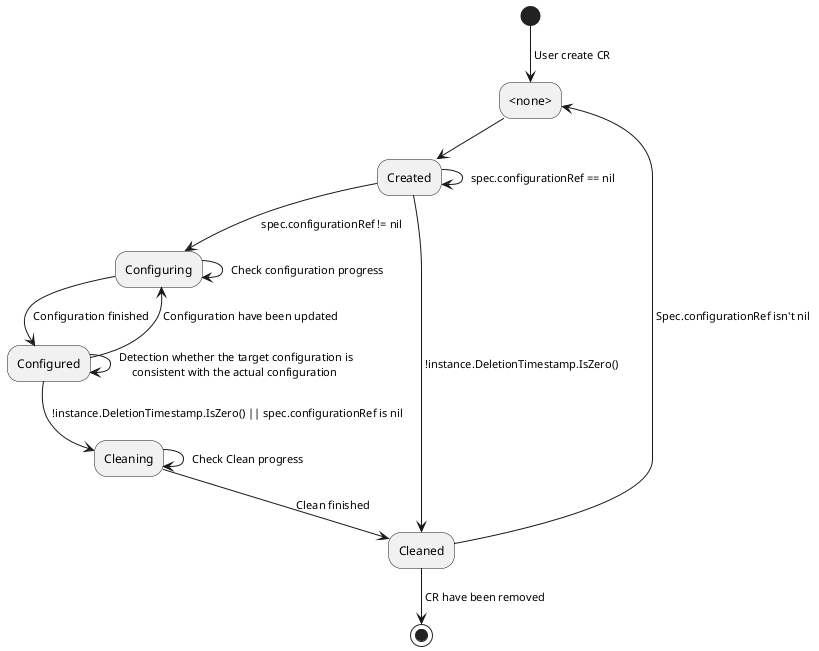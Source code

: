 @startuml state

(*) --> [ User create CR ] "<none>"

"<none>" --> "Created"

"Created" --> [ spec.configurationRef != nil ] "Configuring"
"Created" --> [ !instance.DeletionTimestamp.IsZero() ] "Cleaned"
"Created" --> [ spec.configurationRef == nil ] "Created"

"Configuring" --> [ Check configuration progress ] "Configuring"
"Configuring" --> [ Configuration finished ] "Configured"

"Configured" --> [ Configuration have been updated ] "Configuring"
"Configured" --> [ Detection whether the target configuration is\n consistent with the actual configuration ] "Configured"
"Configured" --> [ !instance.DeletionTimestamp.IsZero() || spec.configurationRef is nil ] "Cleaning"

"Cleaning" --> [ Check Clean progress ] "Cleaning"
"Cleaning" --> [ Clean finished ] "Cleaned"

"Cleaned" --> [ Spec.configurationRef isn't nil ] "<none>"
"Cleaned" --> [ CR have been removed ] (*)

@enduml

